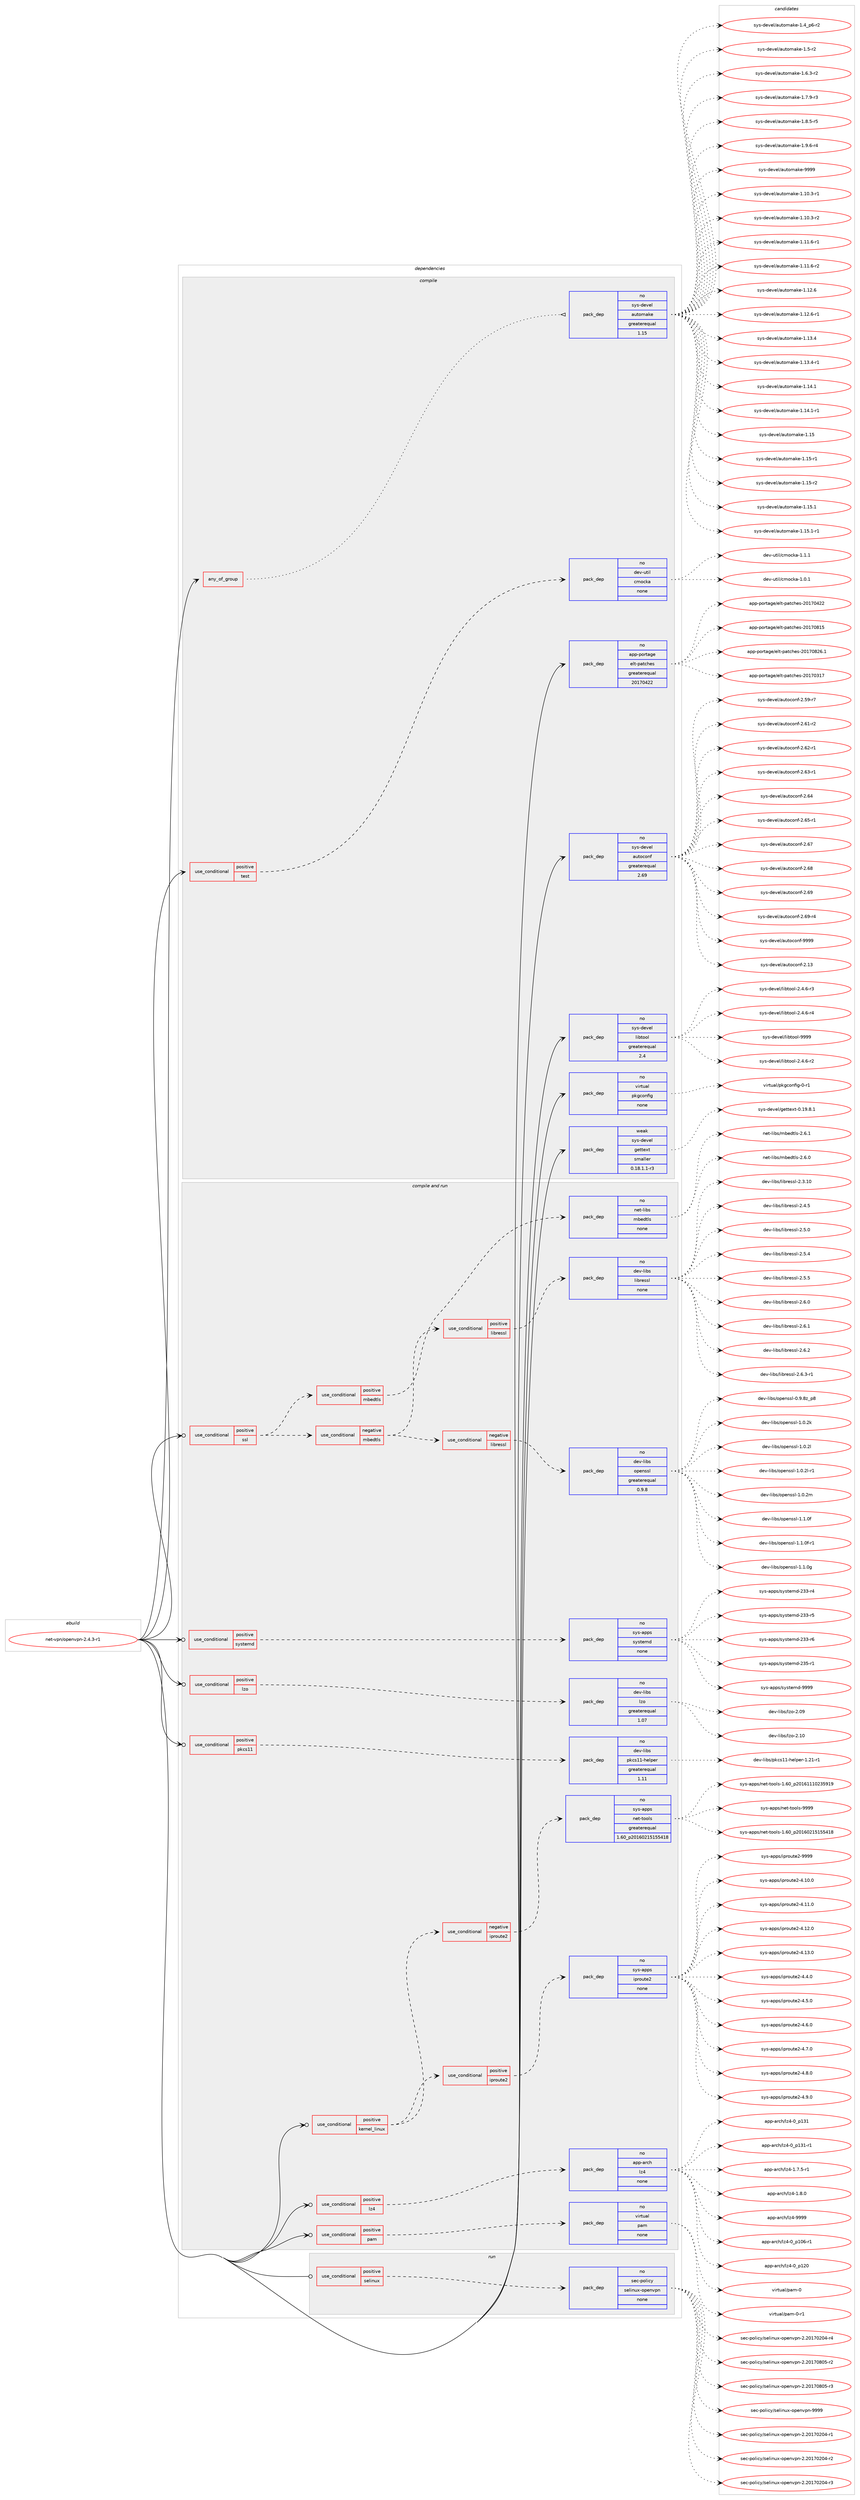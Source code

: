 digraph prolog {

# *************
# Graph options
# *************

newrank=true;
concentrate=true;
compound=true;
graph [rankdir=LR,fontname=Helvetica,fontsize=10,ranksep=1.5];#, ranksep=2.5, nodesep=0.2];
edge  [arrowhead=vee];
node  [fontname=Helvetica,fontsize=10];

# **********
# The ebuild
# **********

subgraph cluster_leftcol {
color=gray;
rank=same;
label=<<i>ebuild</i>>;
id [label="net-vpn/openvpn-2.4.3-r1", color=red, width=4, href="../net-vpn/openvpn-2.4.3-r1.svg"];
}

# ****************
# The dependencies
# ****************

subgraph cluster_midcol {
color=gray;
label=<<i>dependencies</i>>;
subgraph cluster_compile {
fillcolor="#eeeeee";
style=filled;
label=<<i>compile</i>>;
subgraph any7366 {
dependency438299 [label=<<TABLE BORDER="0" CELLBORDER="1" CELLSPACING="0" CELLPADDING="4"><TR><TD CELLPADDING="10">any_of_group</TD></TR></TABLE>>, shape=none, color=red];subgraph pack322398 {
dependency438300 [label=<<TABLE BORDER="0" CELLBORDER="1" CELLSPACING="0" CELLPADDING="4" WIDTH="220"><TR><TD ROWSPAN="6" CELLPADDING="30">pack_dep</TD></TR><TR><TD WIDTH="110">no</TD></TR><TR><TD>sys-devel</TD></TR><TR><TD>automake</TD></TR><TR><TD>greaterequal</TD></TR><TR><TD>1.15</TD></TR></TABLE>>, shape=none, color=blue];
}
dependency438299:e -> dependency438300:w [weight=20,style="dotted",arrowhead="oinv"];
}
id:e -> dependency438299:w [weight=20,style="solid",arrowhead="vee"];
subgraph cond108298 {
dependency438301 [label=<<TABLE BORDER="0" CELLBORDER="1" CELLSPACING="0" CELLPADDING="4"><TR><TD ROWSPAN="3" CELLPADDING="10">use_conditional</TD></TR><TR><TD>positive</TD></TR><TR><TD>test</TD></TR></TABLE>>, shape=none, color=red];
subgraph pack322399 {
dependency438302 [label=<<TABLE BORDER="0" CELLBORDER="1" CELLSPACING="0" CELLPADDING="4" WIDTH="220"><TR><TD ROWSPAN="6" CELLPADDING="30">pack_dep</TD></TR><TR><TD WIDTH="110">no</TD></TR><TR><TD>dev-util</TD></TR><TR><TD>cmocka</TD></TR><TR><TD>none</TD></TR><TR><TD></TD></TR></TABLE>>, shape=none, color=blue];
}
dependency438301:e -> dependency438302:w [weight=20,style="dashed",arrowhead="vee"];
}
id:e -> dependency438301:w [weight=20,style="solid",arrowhead="vee"];
subgraph pack322400 {
dependency438303 [label=<<TABLE BORDER="0" CELLBORDER="1" CELLSPACING="0" CELLPADDING="4" WIDTH="220"><TR><TD ROWSPAN="6" CELLPADDING="30">pack_dep</TD></TR><TR><TD WIDTH="110">no</TD></TR><TR><TD>app-portage</TD></TR><TR><TD>elt-patches</TD></TR><TR><TD>greaterequal</TD></TR><TR><TD>20170422</TD></TR></TABLE>>, shape=none, color=blue];
}
id:e -> dependency438303:w [weight=20,style="solid",arrowhead="vee"];
subgraph pack322401 {
dependency438304 [label=<<TABLE BORDER="0" CELLBORDER="1" CELLSPACING="0" CELLPADDING="4" WIDTH="220"><TR><TD ROWSPAN="6" CELLPADDING="30">pack_dep</TD></TR><TR><TD WIDTH="110">no</TD></TR><TR><TD>sys-devel</TD></TR><TR><TD>autoconf</TD></TR><TR><TD>greaterequal</TD></TR><TR><TD>2.69</TD></TR></TABLE>>, shape=none, color=blue];
}
id:e -> dependency438304:w [weight=20,style="solid",arrowhead="vee"];
subgraph pack322402 {
dependency438305 [label=<<TABLE BORDER="0" CELLBORDER="1" CELLSPACING="0" CELLPADDING="4" WIDTH="220"><TR><TD ROWSPAN="6" CELLPADDING="30">pack_dep</TD></TR><TR><TD WIDTH="110">no</TD></TR><TR><TD>sys-devel</TD></TR><TR><TD>libtool</TD></TR><TR><TD>greaterequal</TD></TR><TR><TD>2.4</TD></TR></TABLE>>, shape=none, color=blue];
}
id:e -> dependency438305:w [weight=20,style="solid",arrowhead="vee"];
subgraph pack322403 {
dependency438306 [label=<<TABLE BORDER="0" CELLBORDER="1" CELLSPACING="0" CELLPADDING="4" WIDTH="220"><TR><TD ROWSPAN="6" CELLPADDING="30">pack_dep</TD></TR><TR><TD WIDTH="110">no</TD></TR><TR><TD>virtual</TD></TR><TR><TD>pkgconfig</TD></TR><TR><TD>none</TD></TR><TR><TD></TD></TR></TABLE>>, shape=none, color=blue];
}
id:e -> dependency438306:w [weight=20,style="solid",arrowhead="vee"];
subgraph pack322404 {
dependency438307 [label=<<TABLE BORDER="0" CELLBORDER="1" CELLSPACING="0" CELLPADDING="4" WIDTH="220"><TR><TD ROWSPAN="6" CELLPADDING="30">pack_dep</TD></TR><TR><TD WIDTH="110">weak</TD></TR><TR><TD>sys-devel</TD></TR><TR><TD>gettext</TD></TR><TR><TD>smaller</TD></TR><TR><TD>0.18.1.1-r3</TD></TR></TABLE>>, shape=none, color=blue];
}
id:e -> dependency438307:w [weight=20,style="solid",arrowhead="vee"];
}
subgraph cluster_compileandrun {
fillcolor="#eeeeee";
style=filled;
label=<<i>compile and run</i>>;
subgraph cond108299 {
dependency438308 [label=<<TABLE BORDER="0" CELLBORDER="1" CELLSPACING="0" CELLPADDING="4"><TR><TD ROWSPAN="3" CELLPADDING="10">use_conditional</TD></TR><TR><TD>positive</TD></TR><TR><TD>kernel_linux</TD></TR></TABLE>>, shape=none, color=red];
subgraph cond108300 {
dependency438309 [label=<<TABLE BORDER="0" CELLBORDER="1" CELLSPACING="0" CELLPADDING="4"><TR><TD ROWSPAN="3" CELLPADDING="10">use_conditional</TD></TR><TR><TD>positive</TD></TR><TR><TD>iproute2</TD></TR></TABLE>>, shape=none, color=red];
subgraph pack322405 {
dependency438310 [label=<<TABLE BORDER="0" CELLBORDER="1" CELLSPACING="0" CELLPADDING="4" WIDTH="220"><TR><TD ROWSPAN="6" CELLPADDING="30">pack_dep</TD></TR><TR><TD WIDTH="110">no</TD></TR><TR><TD>sys-apps</TD></TR><TR><TD>iproute2</TD></TR><TR><TD>none</TD></TR><TR><TD></TD></TR></TABLE>>, shape=none, color=blue];
}
dependency438309:e -> dependency438310:w [weight=20,style="dashed",arrowhead="vee"];
}
dependency438308:e -> dependency438309:w [weight=20,style="dashed",arrowhead="vee"];
subgraph cond108301 {
dependency438311 [label=<<TABLE BORDER="0" CELLBORDER="1" CELLSPACING="0" CELLPADDING="4"><TR><TD ROWSPAN="3" CELLPADDING="10">use_conditional</TD></TR><TR><TD>negative</TD></TR><TR><TD>iproute2</TD></TR></TABLE>>, shape=none, color=red];
subgraph pack322406 {
dependency438312 [label=<<TABLE BORDER="0" CELLBORDER="1" CELLSPACING="0" CELLPADDING="4" WIDTH="220"><TR><TD ROWSPAN="6" CELLPADDING="30">pack_dep</TD></TR><TR><TD WIDTH="110">no</TD></TR><TR><TD>sys-apps</TD></TR><TR><TD>net-tools</TD></TR><TR><TD>greaterequal</TD></TR><TR><TD>1.60_p20160215155418</TD></TR></TABLE>>, shape=none, color=blue];
}
dependency438311:e -> dependency438312:w [weight=20,style="dashed",arrowhead="vee"];
}
dependency438308:e -> dependency438311:w [weight=20,style="dashed",arrowhead="vee"];
}
id:e -> dependency438308:w [weight=20,style="solid",arrowhead="odotvee"];
subgraph cond108302 {
dependency438313 [label=<<TABLE BORDER="0" CELLBORDER="1" CELLSPACING="0" CELLPADDING="4"><TR><TD ROWSPAN="3" CELLPADDING="10">use_conditional</TD></TR><TR><TD>positive</TD></TR><TR><TD>lz4</TD></TR></TABLE>>, shape=none, color=red];
subgraph pack322407 {
dependency438314 [label=<<TABLE BORDER="0" CELLBORDER="1" CELLSPACING="0" CELLPADDING="4" WIDTH="220"><TR><TD ROWSPAN="6" CELLPADDING="30">pack_dep</TD></TR><TR><TD WIDTH="110">no</TD></TR><TR><TD>app-arch</TD></TR><TR><TD>lz4</TD></TR><TR><TD>none</TD></TR><TR><TD></TD></TR></TABLE>>, shape=none, color=blue];
}
dependency438313:e -> dependency438314:w [weight=20,style="dashed",arrowhead="vee"];
}
id:e -> dependency438313:w [weight=20,style="solid",arrowhead="odotvee"];
subgraph cond108303 {
dependency438315 [label=<<TABLE BORDER="0" CELLBORDER="1" CELLSPACING="0" CELLPADDING="4"><TR><TD ROWSPAN="3" CELLPADDING="10">use_conditional</TD></TR><TR><TD>positive</TD></TR><TR><TD>lzo</TD></TR></TABLE>>, shape=none, color=red];
subgraph pack322408 {
dependency438316 [label=<<TABLE BORDER="0" CELLBORDER="1" CELLSPACING="0" CELLPADDING="4" WIDTH="220"><TR><TD ROWSPAN="6" CELLPADDING="30">pack_dep</TD></TR><TR><TD WIDTH="110">no</TD></TR><TR><TD>dev-libs</TD></TR><TR><TD>lzo</TD></TR><TR><TD>greaterequal</TD></TR><TR><TD>1.07</TD></TR></TABLE>>, shape=none, color=blue];
}
dependency438315:e -> dependency438316:w [weight=20,style="dashed",arrowhead="vee"];
}
id:e -> dependency438315:w [weight=20,style="solid",arrowhead="odotvee"];
subgraph cond108304 {
dependency438317 [label=<<TABLE BORDER="0" CELLBORDER="1" CELLSPACING="0" CELLPADDING="4"><TR><TD ROWSPAN="3" CELLPADDING="10">use_conditional</TD></TR><TR><TD>positive</TD></TR><TR><TD>pam</TD></TR></TABLE>>, shape=none, color=red];
subgraph pack322409 {
dependency438318 [label=<<TABLE BORDER="0" CELLBORDER="1" CELLSPACING="0" CELLPADDING="4" WIDTH="220"><TR><TD ROWSPAN="6" CELLPADDING="30">pack_dep</TD></TR><TR><TD WIDTH="110">no</TD></TR><TR><TD>virtual</TD></TR><TR><TD>pam</TD></TR><TR><TD>none</TD></TR><TR><TD></TD></TR></TABLE>>, shape=none, color=blue];
}
dependency438317:e -> dependency438318:w [weight=20,style="dashed",arrowhead="vee"];
}
id:e -> dependency438317:w [weight=20,style="solid",arrowhead="odotvee"];
subgraph cond108305 {
dependency438319 [label=<<TABLE BORDER="0" CELLBORDER="1" CELLSPACING="0" CELLPADDING="4"><TR><TD ROWSPAN="3" CELLPADDING="10">use_conditional</TD></TR><TR><TD>positive</TD></TR><TR><TD>pkcs11</TD></TR></TABLE>>, shape=none, color=red];
subgraph pack322410 {
dependency438320 [label=<<TABLE BORDER="0" CELLBORDER="1" CELLSPACING="0" CELLPADDING="4" WIDTH="220"><TR><TD ROWSPAN="6" CELLPADDING="30">pack_dep</TD></TR><TR><TD WIDTH="110">no</TD></TR><TR><TD>dev-libs</TD></TR><TR><TD>pkcs11-helper</TD></TR><TR><TD>greaterequal</TD></TR><TR><TD>1.11</TD></TR></TABLE>>, shape=none, color=blue];
}
dependency438319:e -> dependency438320:w [weight=20,style="dashed",arrowhead="vee"];
}
id:e -> dependency438319:w [weight=20,style="solid",arrowhead="odotvee"];
subgraph cond108306 {
dependency438321 [label=<<TABLE BORDER="0" CELLBORDER="1" CELLSPACING="0" CELLPADDING="4"><TR><TD ROWSPAN="3" CELLPADDING="10">use_conditional</TD></TR><TR><TD>positive</TD></TR><TR><TD>ssl</TD></TR></TABLE>>, shape=none, color=red];
subgraph cond108307 {
dependency438322 [label=<<TABLE BORDER="0" CELLBORDER="1" CELLSPACING="0" CELLPADDING="4"><TR><TD ROWSPAN="3" CELLPADDING="10">use_conditional</TD></TR><TR><TD>negative</TD></TR><TR><TD>mbedtls</TD></TR></TABLE>>, shape=none, color=red];
subgraph cond108308 {
dependency438323 [label=<<TABLE BORDER="0" CELLBORDER="1" CELLSPACING="0" CELLPADDING="4"><TR><TD ROWSPAN="3" CELLPADDING="10">use_conditional</TD></TR><TR><TD>negative</TD></TR><TR><TD>libressl</TD></TR></TABLE>>, shape=none, color=red];
subgraph pack322411 {
dependency438324 [label=<<TABLE BORDER="0" CELLBORDER="1" CELLSPACING="0" CELLPADDING="4" WIDTH="220"><TR><TD ROWSPAN="6" CELLPADDING="30">pack_dep</TD></TR><TR><TD WIDTH="110">no</TD></TR><TR><TD>dev-libs</TD></TR><TR><TD>openssl</TD></TR><TR><TD>greaterequal</TD></TR><TR><TD>0.9.8</TD></TR></TABLE>>, shape=none, color=blue];
}
dependency438323:e -> dependency438324:w [weight=20,style="dashed",arrowhead="vee"];
}
dependency438322:e -> dependency438323:w [weight=20,style="dashed",arrowhead="vee"];
subgraph cond108309 {
dependency438325 [label=<<TABLE BORDER="0" CELLBORDER="1" CELLSPACING="0" CELLPADDING="4"><TR><TD ROWSPAN="3" CELLPADDING="10">use_conditional</TD></TR><TR><TD>positive</TD></TR><TR><TD>libressl</TD></TR></TABLE>>, shape=none, color=red];
subgraph pack322412 {
dependency438326 [label=<<TABLE BORDER="0" CELLBORDER="1" CELLSPACING="0" CELLPADDING="4" WIDTH="220"><TR><TD ROWSPAN="6" CELLPADDING="30">pack_dep</TD></TR><TR><TD WIDTH="110">no</TD></TR><TR><TD>dev-libs</TD></TR><TR><TD>libressl</TD></TR><TR><TD>none</TD></TR><TR><TD></TD></TR></TABLE>>, shape=none, color=blue];
}
dependency438325:e -> dependency438326:w [weight=20,style="dashed",arrowhead="vee"];
}
dependency438322:e -> dependency438325:w [weight=20,style="dashed",arrowhead="vee"];
}
dependency438321:e -> dependency438322:w [weight=20,style="dashed",arrowhead="vee"];
subgraph cond108310 {
dependency438327 [label=<<TABLE BORDER="0" CELLBORDER="1" CELLSPACING="0" CELLPADDING="4"><TR><TD ROWSPAN="3" CELLPADDING="10">use_conditional</TD></TR><TR><TD>positive</TD></TR><TR><TD>mbedtls</TD></TR></TABLE>>, shape=none, color=red];
subgraph pack322413 {
dependency438328 [label=<<TABLE BORDER="0" CELLBORDER="1" CELLSPACING="0" CELLPADDING="4" WIDTH="220"><TR><TD ROWSPAN="6" CELLPADDING="30">pack_dep</TD></TR><TR><TD WIDTH="110">no</TD></TR><TR><TD>net-libs</TD></TR><TR><TD>mbedtls</TD></TR><TR><TD>none</TD></TR><TR><TD></TD></TR></TABLE>>, shape=none, color=blue];
}
dependency438327:e -> dependency438328:w [weight=20,style="dashed",arrowhead="vee"];
}
dependency438321:e -> dependency438327:w [weight=20,style="dashed",arrowhead="vee"];
}
id:e -> dependency438321:w [weight=20,style="solid",arrowhead="odotvee"];
subgraph cond108311 {
dependency438329 [label=<<TABLE BORDER="0" CELLBORDER="1" CELLSPACING="0" CELLPADDING="4"><TR><TD ROWSPAN="3" CELLPADDING="10">use_conditional</TD></TR><TR><TD>positive</TD></TR><TR><TD>systemd</TD></TR></TABLE>>, shape=none, color=red];
subgraph pack322414 {
dependency438330 [label=<<TABLE BORDER="0" CELLBORDER="1" CELLSPACING="0" CELLPADDING="4" WIDTH="220"><TR><TD ROWSPAN="6" CELLPADDING="30">pack_dep</TD></TR><TR><TD WIDTH="110">no</TD></TR><TR><TD>sys-apps</TD></TR><TR><TD>systemd</TD></TR><TR><TD>none</TD></TR><TR><TD></TD></TR></TABLE>>, shape=none, color=blue];
}
dependency438329:e -> dependency438330:w [weight=20,style="dashed",arrowhead="vee"];
}
id:e -> dependency438329:w [weight=20,style="solid",arrowhead="odotvee"];
}
subgraph cluster_run {
fillcolor="#eeeeee";
style=filled;
label=<<i>run</i>>;
subgraph cond108312 {
dependency438331 [label=<<TABLE BORDER="0" CELLBORDER="1" CELLSPACING="0" CELLPADDING="4"><TR><TD ROWSPAN="3" CELLPADDING="10">use_conditional</TD></TR><TR><TD>positive</TD></TR><TR><TD>selinux</TD></TR></TABLE>>, shape=none, color=red];
subgraph pack322415 {
dependency438332 [label=<<TABLE BORDER="0" CELLBORDER="1" CELLSPACING="0" CELLPADDING="4" WIDTH="220"><TR><TD ROWSPAN="6" CELLPADDING="30">pack_dep</TD></TR><TR><TD WIDTH="110">no</TD></TR><TR><TD>sec-policy</TD></TR><TR><TD>selinux-openvpn</TD></TR><TR><TD>none</TD></TR><TR><TD></TD></TR></TABLE>>, shape=none, color=blue];
}
dependency438331:e -> dependency438332:w [weight=20,style="dashed",arrowhead="vee"];
}
id:e -> dependency438331:w [weight=20,style="solid",arrowhead="odot"];
}
}

# **************
# The candidates
# **************

subgraph cluster_choices {
rank=same;
color=gray;
label=<<i>candidates</i>>;

subgraph choice322398 {
color=black;
nodesep=1;
choice11512111545100101118101108479711711611110997107101454946494846514511449 [label="sys-devel/automake-1.10.3-r1", color=red, width=4,href="../sys-devel/automake-1.10.3-r1.svg"];
choice11512111545100101118101108479711711611110997107101454946494846514511450 [label="sys-devel/automake-1.10.3-r2", color=red, width=4,href="../sys-devel/automake-1.10.3-r2.svg"];
choice11512111545100101118101108479711711611110997107101454946494946544511449 [label="sys-devel/automake-1.11.6-r1", color=red, width=4,href="../sys-devel/automake-1.11.6-r1.svg"];
choice11512111545100101118101108479711711611110997107101454946494946544511450 [label="sys-devel/automake-1.11.6-r2", color=red, width=4,href="../sys-devel/automake-1.11.6-r2.svg"];
choice1151211154510010111810110847971171161111099710710145494649504654 [label="sys-devel/automake-1.12.6", color=red, width=4,href="../sys-devel/automake-1.12.6.svg"];
choice11512111545100101118101108479711711611110997107101454946495046544511449 [label="sys-devel/automake-1.12.6-r1", color=red, width=4,href="../sys-devel/automake-1.12.6-r1.svg"];
choice1151211154510010111810110847971171161111099710710145494649514652 [label="sys-devel/automake-1.13.4", color=red, width=4,href="../sys-devel/automake-1.13.4.svg"];
choice11512111545100101118101108479711711611110997107101454946495146524511449 [label="sys-devel/automake-1.13.4-r1", color=red, width=4,href="../sys-devel/automake-1.13.4-r1.svg"];
choice1151211154510010111810110847971171161111099710710145494649524649 [label="sys-devel/automake-1.14.1", color=red, width=4,href="../sys-devel/automake-1.14.1.svg"];
choice11512111545100101118101108479711711611110997107101454946495246494511449 [label="sys-devel/automake-1.14.1-r1", color=red, width=4,href="../sys-devel/automake-1.14.1-r1.svg"];
choice115121115451001011181011084797117116111109971071014549464953 [label="sys-devel/automake-1.15", color=red, width=4,href="../sys-devel/automake-1.15.svg"];
choice1151211154510010111810110847971171161111099710710145494649534511449 [label="sys-devel/automake-1.15-r1", color=red, width=4,href="../sys-devel/automake-1.15-r1.svg"];
choice1151211154510010111810110847971171161111099710710145494649534511450 [label="sys-devel/automake-1.15-r2", color=red, width=4,href="../sys-devel/automake-1.15-r2.svg"];
choice1151211154510010111810110847971171161111099710710145494649534649 [label="sys-devel/automake-1.15.1", color=red, width=4,href="../sys-devel/automake-1.15.1.svg"];
choice11512111545100101118101108479711711611110997107101454946495346494511449 [label="sys-devel/automake-1.15.1-r1", color=red, width=4,href="../sys-devel/automake-1.15.1-r1.svg"];
choice115121115451001011181011084797117116111109971071014549465295112544511450 [label="sys-devel/automake-1.4_p6-r2", color=red, width=4,href="../sys-devel/automake-1.4_p6-r2.svg"];
choice11512111545100101118101108479711711611110997107101454946534511450 [label="sys-devel/automake-1.5-r2", color=red, width=4,href="../sys-devel/automake-1.5-r2.svg"];
choice115121115451001011181011084797117116111109971071014549465446514511450 [label="sys-devel/automake-1.6.3-r2", color=red, width=4,href="../sys-devel/automake-1.6.3-r2.svg"];
choice115121115451001011181011084797117116111109971071014549465546574511451 [label="sys-devel/automake-1.7.9-r3", color=red, width=4,href="../sys-devel/automake-1.7.9-r3.svg"];
choice115121115451001011181011084797117116111109971071014549465646534511453 [label="sys-devel/automake-1.8.5-r5", color=red, width=4,href="../sys-devel/automake-1.8.5-r5.svg"];
choice115121115451001011181011084797117116111109971071014549465746544511452 [label="sys-devel/automake-1.9.6-r4", color=red, width=4,href="../sys-devel/automake-1.9.6-r4.svg"];
choice115121115451001011181011084797117116111109971071014557575757 [label="sys-devel/automake-9999", color=red, width=4,href="../sys-devel/automake-9999.svg"];
dependency438300:e -> choice11512111545100101118101108479711711611110997107101454946494846514511449:w [style=dotted,weight="100"];
dependency438300:e -> choice11512111545100101118101108479711711611110997107101454946494846514511450:w [style=dotted,weight="100"];
dependency438300:e -> choice11512111545100101118101108479711711611110997107101454946494946544511449:w [style=dotted,weight="100"];
dependency438300:e -> choice11512111545100101118101108479711711611110997107101454946494946544511450:w [style=dotted,weight="100"];
dependency438300:e -> choice1151211154510010111810110847971171161111099710710145494649504654:w [style=dotted,weight="100"];
dependency438300:e -> choice11512111545100101118101108479711711611110997107101454946495046544511449:w [style=dotted,weight="100"];
dependency438300:e -> choice1151211154510010111810110847971171161111099710710145494649514652:w [style=dotted,weight="100"];
dependency438300:e -> choice11512111545100101118101108479711711611110997107101454946495146524511449:w [style=dotted,weight="100"];
dependency438300:e -> choice1151211154510010111810110847971171161111099710710145494649524649:w [style=dotted,weight="100"];
dependency438300:e -> choice11512111545100101118101108479711711611110997107101454946495246494511449:w [style=dotted,weight="100"];
dependency438300:e -> choice115121115451001011181011084797117116111109971071014549464953:w [style=dotted,weight="100"];
dependency438300:e -> choice1151211154510010111810110847971171161111099710710145494649534511449:w [style=dotted,weight="100"];
dependency438300:e -> choice1151211154510010111810110847971171161111099710710145494649534511450:w [style=dotted,weight="100"];
dependency438300:e -> choice1151211154510010111810110847971171161111099710710145494649534649:w [style=dotted,weight="100"];
dependency438300:e -> choice11512111545100101118101108479711711611110997107101454946495346494511449:w [style=dotted,weight="100"];
dependency438300:e -> choice115121115451001011181011084797117116111109971071014549465295112544511450:w [style=dotted,weight="100"];
dependency438300:e -> choice11512111545100101118101108479711711611110997107101454946534511450:w [style=dotted,weight="100"];
dependency438300:e -> choice115121115451001011181011084797117116111109971071014549465446514511450:w [style=dotted,weight="100"];
dependency438300:e -> choice115121115451001011181011084797117116111109971071014549465546574511451:w [style=dotted,weight="100"];
dependency438300:e -> choice115121115451001011181011084797117116111109971071014549465646534511453:w [style=dotted,weight="100"];
dependency438300:e -> choice115121115451001011181011084797117116111109971071014549465746544511452:w [style=dotted,weight="100"];
dependency438300:e -> choice115121115451001011181011084797117116111109971071014557575757:w [style=dotted,weight="100"];
}
subgraph choice322399 {
color=black;
nodesep=1;
choice1001011184511711610510847991091119910797454946484649 [label="dev-util/cmocka-1.0.1", color=red, width=4,href="../dev-util/cmocka-1.0.1.svg"];
choice1001011184511711610510847991091119910797454946494649 [label="dev-util/cmocka-1.1.1", color=red, width=4,href="../dev-util/cmocka-1.1.1.svg"];
dependency438302:e -> choice1001011184511711610510847991091119910797454946484649:w [style=dotted,weight="100"];
dependency438302:e -> choice1001011184511711610510847991091119910797454946494649:w [style=dotted,weight="100"];
}
subgraph choice322400 {
color=black;
nodesep=1;
choice97112112451121111141169710310147101108116451129711699104101115455048495548514955 [label="app-portage/elt-patches-20170317", color=red, width=4,href="../app-portage/elt-patches-20170317.svg"];
choice97112112451121111141169710310147101108116451129711699104101115455048495548525050 [label="app-portage/elt-patches-20170422", color=red, width=4,href="../app-portage/elt-patches-20170422.svg"];
choice97112112451121111141169710310147101108116451129711699104101115455048495548564953 [label="app-portage/elt-patches-20170815", color=red, width=4,href="../app-portage/elt-patches-20170815.svg"];
choice971121124511211111411697103101471011081164511297116991041011154550484955485650544649 [label="app-portage/elt-patches-20170826.1", color=red, width=4,href="../app-portage/elt-patches-20170826.1.svg"];
dependency438303:e -> choice97112112451121111141169710310147101108116451129711699104101115455048495548514955:w [style=dotted,weight="100"];
dependency438303:e -> choice97112112451121111141169710310147101108116451129711699104101115455048495548525050:w [style=dotted,weight="100"];
dependency438303:e -> choice97112112451121111141169710310147101108116451129711699104101115455048495548564953:w [style=dotted,weight="100"];
dependency438303:e -> choice971121124511211111411697103101471011081164511297116991041011154550484955485650544649:w [style=dotted,weight="100"];
}
subgraph choice322401 {
color=black;
nodesep=1;
choice115121115451001011181011084797117116111991111101024550464951 [label="sys-devel/autoconf-2.13", color=red, width=4,href="../sys-devel/autoconf-2.13.svg"];
choice1151211154510010111810110847971171161119911111010245504653574511455 [label="sys-devel/autoconf-2.59-r7", color=red, width=4,href="../sys-devel/autoconf-2.59-r7.svg"];
choice1151211154510010111810110847971171161119911111010245504654494511450 [label="sys-devel/autoconf-2.61-r2", color=red, width=4,href="../sys-devel/autoconf-2.61-r2.svg"];
choice1151211154510010111810110847971171161119911111010245504654504511449 [label="sys-devel/autoconf-2.62-r1", color=red, width=4,href="../sys-devel/autoconf-2.62-r1.svg"];
choice1151211154510010111810110847971171161119911111010245504654514511449 [label="sys-devel/autoconf-2.63-r1", color=red, width=4,href="../sys-devel/autoconf-2.63-r1.svg"];
choice115121115451001011181011084797117116111991111101024550465452 [label="sys-devel/autoconf-2.64", color=red, width=4,href="../sys-devel/autoconf-2.64.svg"];
choice1151211154510010111810110847971171161119911111010245504654534511449 [label="sys-devel/autoconf-2.65-r1", color=red, width=4,href="../sys-devel/autoconf-2.65-r1.svg"];
choice115121115451001011181011084797117116111991111101024550465455 [label="sys-devel/autoconf-2.67", color=red, width=4,href="../sys-devel/autoconf-2.67.svg"];
choice115121115451001011181011084797117116111991111101024550465456 [label="sys-devel/autoconf-2.68", color=red, width=4,href="../sys-devel/autoconf-2.68.svg"];
choice115121115451001011181011084797117116111991111101024550465457 [label="sys-devel/autoconf-2.69", color=red, width=4,href="../sys-devel/autoconf-2.69.svg"];
choice1151211154510010111810110847971171161119911111010245504654574511452 [label="sys-devel/autoconf-2.69-r4", color=red, width=4,href="../sys-devel/autoconf-2.69-r4.svg"];
choice115121115451001011181011084797117116111991111101024557575757 [label="sys-devel/autoconf-9999", color=red, width=4,href="../sys-devel/autoconf-9999.svg"];
dependency438304:e -> choice115121115451001011181011084797117116111991111101024550464951:w [style=dotted,weight="100"];
dependency438304:e -> choice1151211154510010111810110847971171161119911111010245504653574511455:w [style=dotted,weight="100"];
dependency438304:e -> choice1151211154510010111810110847971171161119911111010245504654494511450:w [style=dotted,weight="100"];
dependency438304:e -> choice1151211154510010111810110847971171161119911111010245504654504511449:w [style=dotted,weight="100"];
dependency438304:e -> choice1151211154510010111810110847971171161119911111010245504654514511449:w [style=dotted,weight="100"];
dependency438304:e -> choice115121115451001011181011084797117116111991111101024550465452:w [style=dotted,weight="100"];
dependency438304:e -> choice1151211154510010111810110847971171161119911111010245504654534511449:w [style=dotted,weight="100"];
dependency438304:e -> choice115121115451001011181011084797117116111991111101024550465455:w [style=dotted,weight="100"];
dependency438304:e -> choice115121115451001011181011084797117116111991111101024550465456:w [style=dotted,weight="100"];
dependency438304:e -> choice115121115451001011181011084797117116111991111101024550465457:w [style=dotted,weight="100"];
dependency438304:e -> choice1151211154510010111810110847971171161119911111010245504654574511452:w [style=dotted,weight="100"];
dependency438304:e -> choice115121115451001011181011084797117116111991111101024557575757:w [style=dotted,weight="100"];
}
subgraph choice322402 {
color=black;
nodesep=1;
choice1151211154510010111810110847108105981161111111084550465246544511450 [label="sys-devel/libtool-2.4.6-r2", color=red, width=4,href="../sys-devel/libtool-2.4.6-r2.svg"];
choice1151211154510010111810110847108105981161111111084550465246544511451 [label="sys-devel/libtool-2.4.6-r3", color=red, width=4,href="../sys-devel/libtool-2.4.6-r3.svg"];
choice1151211154510010111810110847108105981161111111084550465246544511452 [label="sys-devel/libtool-2.4.6-r4", color=red, width=4,href="../sys-devel/libtool-2.4.6-r4.svg"];
choice1151211154510010111810110847108105981161111111084557575757 [label="sys-devel/libtool-9999", color=red, width=4,href="../sys-devel/libtool-9999.svg"];
dependency438305:e -> choice1151211154510010111810110847108105981161111111084550465246544511450:w [style=dotted,weight="100"];
dependency438305:e -> choice1151211154510010111810110847108105981161111111084550465246544511451:w [style=dotted,weight="100"];
dependency438305:e -> choice1151211154510010111810110847108105981161111111084550465246544511452:w [style=dotted,weight="100"];
dependency438305:e -> choice1151211154510010111810110847108105981161111111084557575757:w [style=dotted,weight="100"];
}
subgraph choice322403 {
color=black;
nodesep=1;
choice11810511411611797108471121071039911111010210510345484511449 [label="virtual/pkgconfig-0-r1", color=red, width=4,href="../virtual/pkgconfig-0-r1.svg"];
dependency438306:e -> choice11810511411611797108471121071039911111010210510345484511449:w [style=dotted,weight="100"];
}
subgraph choice322404 {
color=black;
nodesep=1;
choice1151211154510010111810110847103101116116101120116454846495746564649 [label="sys-devel/gettext-0.19.8.1", color=red, width=4,href="../sys-devel/gettext-0.19.8.1.svg"];
dependency438307:e -> choice1151211154510010111810110847103101116116101120116454846495746564649:w [style=dotted,weight="100"];
}
subgraph choice322405 {
color=black;
nodesep=1;
choice1151211154597112112115471051121141111171161015045524649484648 [label="sys-apps/iproute2-4.10.0", color=red, width=4,href="../sys-apps/iproute2-4.10.0.svg"];
choice1151211154597112112115471051121141111171161015045524649494648 [label="sys-apps/iproute2-4.11.0", color=red, width=4,href="../sys-apps/iproute2-4.11.0.svg"];
choice1151211154597112112115471051121141111171161015045524649504648 [label="sys-apps/iproute2-4.12.0", color=red, width=4,href="../sys-apps/iproute2-4.12.0.svg"];
choice1151211154597112112115471051121141111171161015045524649514648 [label="sys-apps/iproute2-4.13.0", color=red, width=4,href="../sys-apps/iproute2-4.13.0.svg"];
choice11512111545971121121154710511211411111711610150455246524648 [label="sys-apps/iproute2-4.4.0", color=red, width=4,href="../sys-apps/iproute2-4.4.0.svg"];
choice11512111545971121121154710511211411111711610150455246534648 [label="sys-apps/iproute2-4.5.0", color=red, width=4,href="../sys-apps/iproute2-4.5.0.svg"];
choice11512111545971121121154710511211411111711610150455246544648 [label="sys-apps/iproute2-4.6.0", color=red, width=4,href="../sys-apps/iproute2-4.6.0.svg"];
choice11512111545971121121154710511211411111711610150455246554648 [label="sys-apps/iproute2-4.7.0", color=red, width=4,href="../sys-apps/iproute2-4.7.0.svg"];
choice11512111545971121121154710511211411111711610150455246564648 [label="sys-apps/iproute2-4.8.0", color=red, width=4,href="../sys-apps/iproute2-4.8.0.svg"];
choice11512111545971121121154710511211411111711610150455246574648 [label="sys-apps/iproute2-4.9.0", color=red, width=4,href="../sys-apps/iproute2-4.9.0.svg"];
choice115121115459711211211547105112114111117116101504557575757 [label="sys-apps/iproute2-9999", color=red, width=4,href="../sys-apps/iproute2-9999.svg"];
dependency438310:e -> choice1151211154597112112115471051121141111171161015045524649484648:w [style=dotted,weight="100"];
dependency438310:e -> choice1151211154597112112115471051121141111171161015045524649494648:w [style=dotted,weight="100"];
dependency438310:e -> choice1151211154597112112115471051121141111171161015045524649504648:w [style=dotted,weight="100"];
dependency438310:e -> choice1151211154597112112115471051121141111171161015045524649514648:w [style=dotted,weight="100"];
dependency438310:e -> choice11512111545971121121154710511211411111711610150455246524648:w [style=dotted,weight="100"];
dependency438310:e -> choice11512111545971121121154710511211411111711610150455246534648:w [style=dotted,weight="100"];
dependency438310:e -> choice11512111545971121121154710511211411111711610150455246544648:w [style=dotted,weight="100"];
dependency438310:e -> choice11512111545971121121154710511211411111711610150455246554648:w [style=dotted,weight="100"];
dependency438310:e -> choice11512111545971121121154710511211411111711610150455246564648:w [style=dotted,weight="100"];
dependency438310:e -> choice11512111545971121121154710511211411111711610150455246574648:w [style=dotted,weight="100"];
dependency438310:e -> choice115121115459711211211547105112114111117116101504557575757:w [style=dotted,weight="100"];
}
subgraph choice322406 {
color=black;
nodesep=1;
choice115121115459711211211547110101116451161111111081154549465448951125048495448504953495353524956 [label="sys-apps/net-tools-1.60_p20160215155418", color=red, width=4,href="../sys-apps/net-tools-1.60_p20160215155418.svg"];
choice115121115459711211211547110101116451161111111081154549465448951125048495449494948505153574957 [label="sys-apps/net-tools-1.60_p20161110235919", color=red, width=4,href="../sys-apps/net-tools-1.60_p20161110235919.svg"];
choice115121115459711211211547110101116451161111111081154557575757 [label="sys-apps/net-tools-9999", color=red, width=4,href="../sys-apps/net-tools-9999.svg"];
dependency438312:e -> choice115121115459711211211547110101116451161111111081154549465448951125048495448504953495353524956:w [style=dotted,weight="100"];
dependency438312:e -> choice115121115459711211211547110101116451161111111081154549465448951125048495449494948505153574957:w [style=dotted,weight="100"];
dependency438312:e -> choice115121115459711211211547110101116451161111111081154557575757:w [style=dotted,weight="100"];
}
subgraph choice322407 {
color=black;
nodesep=1;
choice9711211245971149910447108122524548951124948544511449 [label="app-arch/lz4-0_p106-r1", color=red, width=4,href="../app-arch/lz4-0_p106-r1.svg"];
choice971121124597114991044710812252454895112495048 [label="app-arch/lz4-0_p120", color=red, width=4,href="../app-arch/lz4-0_p120.svg"];
choice971121124597114991044710812252454895112495149 [label="app-arch/lz4-0_p131", color=red, width=4,href="../app-arch/lz4-0_p131.svg"];
choice9711211245971149910447108122524548951124951494511449 [label="app-arch/lz4-0_p131-r1", color=red, width=4,href="../app-arch/lz4-0_p131-r1.svg"];
choice9711211245971149910447108122524549465546534511449 [label="app-arch/lz4-1.7.5-r1", color=red, width=4,href="../app-arch/lz4-1.7.5-r1.svg"];
choice971121124597114991044710812252454946564648 [label="app-arch/lz4-1.8.0", color=red, width=4,href="../app-arch/lz4-1.8.0.svg"];
choice9711211245971149910447108122524557575757 [label="app-arch/lz4-9999", color=red, width=4,href="../app-arch/lz4-9999.svg"];
dependency438314:e -> choice9711211245971149910447108122524548951124948544511449:w [style=dotted,weight="100"];
dependency438314:e -> choice971121124597114991044710812252454895112495048:w [style=dotted,weight="100"];
dependency438314:e -> choice971121124597114991044710812252454895112495149:w [style=dotted,weight="100"];
dependency438314:e -> choice9711211245971149910447108122524548951124951494511449:w [style=dotted,weight="100"];
dependency438314:e -> choice9711211245971149910447108122524549465546534511449:w [style=dotted,weight="100"];
dependency438314:e -> choice971121124597114991044710812252454946564648:w [style=dotted,weight="100"];
dependency438314:e -> choice9711211245971149910447108122524557575757:w [style=dotted,weight="100"];
}
subgraph choice322408 {
color=black;
nodesep=1;
choice1001011184510810598115471081221114550464857 [label="dev-libs/lzo-2.09", color=red, width=4,href="../dev-libs/lzo-2.09.svg"];
choice1001011184510810598115471081221114550464948 [label="dev-libs/lzo-2.10", color=red, width=4,href="../dev-libs/lzo-2.10.svg"];
dependency438316:e -> choice1001011184510810598115471081221114550464857:w [style=dotted,weight="100"];
dependency438316:e -> choice1001011184510810598115471081221114550464948:w [style=dotted,weight="100"];
}
subgraph choice322409 {
color=black;
nodesep=1;
choice1181051141161179710847112971094548 [label="virtual/pam-0", color=red, width=4,href="../virtual/pam-0.svg"];
choice11810511411611797108471129710945484511449 [label="virtual/pam-0-r1", color=red, width=4,href="../virtual/pam-0-r1.svg"];
dependency438318:e -> choice1181051141161179710847112971094548:w [style=dotted,weight="100"];
dependency438318:e -> choice11810511411611797108471129710945484511449:w [style=dotted,weight="100"];
}
subgraph choice322410 {
color=black;
nodesep=1;
choice1001011184510810598115471121079911549494510410110811210111445494650494511449 [label="dev-libs/pkcs11-helper-1.21-r1", color=red, width=4,href="../dev-libs/pkcs11-helper-1.21-r1.svg"];
dependency438320:e -> choice1001011184510810598115471121079911549494510410110811210111445494650494511449:w [style=dotted,weight="100"];
}
subgraph choice322411 {
color=black;
nodesep=1;
choice1001011184510810598115471111121011101151151084548465746561229511256 [label="dev-libs/openssl-0.9.8z_p8", color=red, width=4,href="../dev-libs/openssl-0.9.8z_p8.svg"];
choice100101118451081059811547111112101110115115108454946484650107 [label="dev-libs/openssl-1.0.2k", color=red, width=4,href="../dev-libs/openssl-1.0.2k.svg"];
choice100101118451081059811547111112101110115115108454946484650108 [label="dev-libs/openssl-1.0.2l", color=red, width=4,href="../dev-libs/openssl-1.0.2l.svg"];
choice1001011184510810598115471111121011101151151084549464846501084511449 [label="dev-libs/openssl-1.0.2l-r1", color=red, width=4,href="../dev-libs/openssl-1.0.2l-r1.svg"];
choice100101118451081059811547111112101110115115108454946484650109 [label="dev-libs/openssl-1.0.2m", color=red, width=4,href="../dev-libs/openssl-1.0.2m.svg"];
choice100101118451081059811547111112101110115115108454946494648102 [label="dev-libs/openssl-1.1.0f", color=red, width=4,href="../dev-libs/openssl-1.1.0f.svg"];
choice1001011184510810598115471111121011101151151084549464946481024511449 [label="dev-libs/openssl-1.1.0f-r1", color=red, width=4,href="../dev-libs/openssl-1.1.0f-r1.svg"];
choice100101118451081059811547111112101110115115108454946494648103 [label="dev-libs/openssl-1.1.0g", color=red, width=4,href="../dev-libs/openssl-1.1.0g.svg"];
dependency438324:e -> choice1001011184510810598115471111121011101151151084548465746561229511256:w [style=dotted,weight="100"];
dependency438324:e -> choice100101118451081059811547111112101110115115108454946484650107:w [style=dotted,weight="100"];
dependency438324:e -> choice100101118451081059811547111112101110115115108454946484650108:w [style=dotted,weight="100"];
dependency438324:e -> choice1001011184510810598115471111121011101151151084549464846501084511449:w [style=dotted,weight="100"];
dependency438324:e -> choice100101118451081059811547111112101110115115108454946484650109:w [style=dotted,weight="100"];
dependency438324:e -> choice100101118451081059811547111112101110115115108454946494648102:w [style=dotted,weight="100"];
dependency438324:e -> choice1001011184510810598115471111121011101151151084549464946481024511449:w [style=dotted,weight="100"];
dependency438324:e -> choice100101118451081059811547111112101110115115108454946494648103:w [style=dotted,weight="100"];
}
subgraph choice322412 {
color=black;
nodesep=1;
choice1001011184510810598115471081059811410111511510845504651464948 [label="dev-libs/libressl-2.3.10", color=red, width=4,href="../dev-libs/libressl-2.3.10.svg"];
choice10010111845108105981154710810598114101115115108455046524653 [label="dev-libs/libressl-2.4.5", color=red, width=4,href="../dev-libs/libressl-2.4.5.svg"];
choice10010111845108105981154710810598114101115115108455046534648 [label="dev-libs/libressl-2.5.0", color=red, width=4,href="../dev-libs/libressl-2.5.0.svg"];
choice10010111845108105981154710810598114101115115108455046534652 [label="dev-libs/libressl-2.5.4", color=red, width=4,href="../dev-libs/libressl-2.5.4.svg"];
choice10010111845108105981154710810598114101115115108455046534653 [label="dev-libs/libressl-2.5.5", color=red, width=4,href="../dev-libs/libressl-2.5.5.svg"];
choice10010111845108105981154710810598114101115115108455046544648 [label="dev-libs/libressl-2.6.0", color=red, width=4,href="../dev-libs/libressl-2.6.0.svg"];
choice10010111845108105981154710810598114101115115108455046544649 [label="dev-libs/libressl-2.6.1", color=red, width=4,href="../dev-libs/libressl-2.6.1.svg"];
choice10010111845108105981154710810598114101115115108455046544650 [label="dev-libs/libressl-2.6.2", color=red, width=4,href="../dev-libs/libressl-2.6.2.svg"];
choice100101118451081059811547108105981141011151151084550465446514511449 [label="dev-libs/libressl-2.6.3-r1", color=red, width=4,href="../dev-libs/libressl-2.6.3-r1.svg"];
dependency438326:e -> choice1001011184510810598115471081059811410111511510845504651464948:w [style=dotted,weight="100"];
dependency438326:e -> choice10010111845108105981154710810598114101115115108455046524653:w [style=dotted,weight="100"];
dependency438326:e -> choice10010111845108105981154710810598114101115115108455046534648:w [style=dotted,weight="100"];
dependency438326:e -> choice10010111845108105981154710810598114101115115108455046534652:w [style=dotted,weight="100"];
dependency438326:e -> choice10010111845108105981154710810598114101115115108455046534653:w [style=dotted,weight="100"];
dependency438326:e -> choice10010111845108105981154710810598114101115115108455046544648:w [style=dotted,weight="100"];
dependency438326:e -> choice10010111845108105981154710810598114101115115108455046544649:w [style=dotted,weight="100"];
dependency438326:e -> choice10010111845108105981154710810598114101115115108455046544650:w [style=dotted,weight="100"];
dependency438326:e -> choice100101118451081059811547108105981141011151151084550465446514511449:w [style=dotted,weight="100"];
}
subgraph choice322413 {
color=black;
nodesep=1;
choice11010111645108105981154710998101100116108115455046544648 [label="net-libs/mbedtls-2.6.0", color=red, width=4,href="../net-libs/mbedtls-2.6.0.svg"];
choice11010111645108105981154710998101100116108115455046544649 [label="net-libs/mbedtls-2.6.1", color=red, width=4,href="../net-libs/mbedtls-2.6.1.svg"];
dependency438328:e -> choice11010111645108105981154710998101100116108115455046544648:w [style=dotted,weight="100"];
dependency438328:e -> choice11010111645108105981154710998101100116108115455046544649:w [style=dotted,weight="100"];
}
subgraph choice322414 {
color=black;
nodesep=1;
choice115121115459711211211547115121115116101109100455051514511452 [label="sys-apps/systemd-233-r4", color=red, width=4,href="../sys-apps/systemd-233-r4.svg"];
choice115121115459711211211547115121115116101109100455051514511453 [label="sys-apps/systemd-233-r5", color=red, width=4,href="../sys-apps/systemd-233-r5.svg"];
choice115121115459711211211547115121115116101109100455051514511454 [label="sys-apps/systemd-233-r6", color=red, width=4,href="../sys-apps/systemd-233-r6.svg"];
choice115121115459711211211547115121115116101109100455051534511449 [label="sys-apps/systemd-235-r1", color=red, width=4,href="../sys-apps/systemd-235-r1.svg"];
choice1151211154597112112115471151211151161011091004557575757 [label="sys-apps/systemd-9999", color=red, width=4,href="../sys-apps/systemd-9999.svg"];
dependency438330:e -> choice115121115459711211211547115121115116101109100455051514511452:w [style=dotted,weight="100"];
dependency438330:e -> choice115121115459711211211547115121115116101109100455051514511453:w [style=dotted,weight="100"];
dependency438330:e -> choice115121115459711211211547115121115116101109100455051514511454:w [style=dotted,weight="100"];
dependency438330:e -> choice115121115459711211211547115121115116101109100455051534511449:w [style=dotted,weight="100"];
dependency438330:e -> choice1151211154597112112115471151211151161011091004557575757:w [style=dotted,weight="100"];
}
subgraph choice322415 {
color=black;
nodesep=1;
choice115101994511211110810599121471151011081051101171204511111210111011811211045504650484955485048524511449 [label="sec-policy/selinux-openvpn-2.20170204-r1", color=red, width=4,href="../sec-policy/selinux-openvpn-2.20170204-r1.svg"];
choice115101994511211110810599121471151011081051101171204511111210111011811211045504650484955485048524511450 [label="sec-policy/selinux-openvpn-2.20170204-r2", color=red, width=4,href="../sec-policy/selinux-openvpn-2.20170204-r2.svg"];
choice115101994511211110810599121471151011081051101171204511111210111011811211045504650484955485048524511451 [label="sec-policy/selinux-openvpn-2.20170204-r3", color=red, width=4,href="../sec-policy/selinux-openvpn-2.20170204-r3.svg"];
choice115101994511211110810599121471151011081051101171204511111210111011811211045504650484955485048524511452 [label="sec-policy/selinux-openvpn-2.20170204-r4", color=red, width=4,href="../sec-policy/selinux-openvpn-2.20170204-r4.svg"];
choice115101994511211110810599121471151011081051101171204511111210111011811211045504650484955485648534511450 [label="sec-policy/selinux-openvpn-2.20170805-r2", color=red, width=4,href="../sec-policy/selinux-openvpn-2.20170805-r2.svg"];
choice115101994511211110810599121471151011081051101171204511111210111011811211045504650484955485648534511451 [label="sec-policy/selinux-openvpn-2.20170805-r3", color=red, width=4,href="../sec-policy/selinux-openvpn-2.20170805-r3.svg"];
choice11510199451121111081059912147115101108105110117120451111121011101181121104557575757 [label="sec-policy/selinux-openvpn-9999", color=red, width=4,href="../sec-policy/selinux-openvpn-9999.svg"];
dependency438332:e -> choice115101994511211110810599121471151011081051101171204511111210111011811211045504650484955485048524511449:w [style=dotted,weight="100"];
dependency438332:e -> choice115101994511211110810599121471151011081051101171204511111210111011811211045504650484955485048524511450:w [style=dotted,weight="100"];
dependency438332:e -> choice115101994511211110810599121471151011081051101171204511111210111011811211045504650484955485048524511451:w [style=dotted,weight="100"];
dependency438332:e -> choice115101994511211110810599121471151011081051101171204511111210111011811211045504650484955485048524511452:w [style=dotted,weight="100"];
dependency438332:e -> choice115101994511211110810599121471151011081051101171204511111210111011811211045504650484955485648534511450:w [style=dotted,weight="100"];
dependency438332:e -> choice115101994511211110810599121471151011081051101171204511111210111011811211045504650484955485648534511451:w [style=dotted,weight="100"];
dependency438332:e -> choice11510199451121111081059912147115101108105110117120451111121011101181121104557575757:w [style=dotted,weight="100"];
}
}

}
